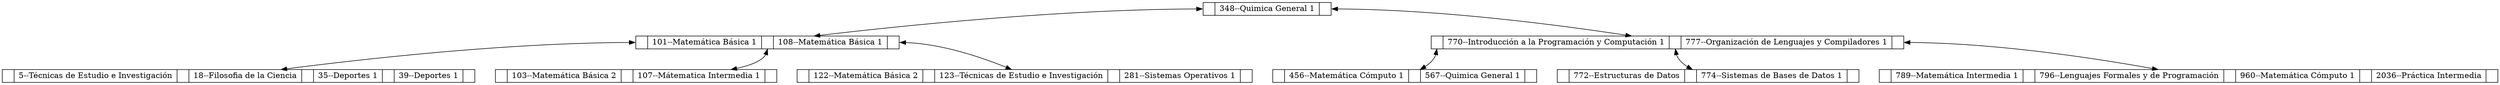digraph G {
	node [height=.1 shape=record]
	edge [dir=both]
	nodesep=0.5
	compound=true
	node0 [label="<f0> |348--Quimica General 1|<f1>"]
	node1 [label="<f0> |101--Matemática Básica 1|<f1> |108--Matemática Básica 1|<f2>"]
	node2 [label="<f0> |5--Técnicas de Estudio e Investigación|<f1> |18--Filosofia de la Ciencia|<f2> |35--Deportes 1|<f3> |39--Deportes 1|<f4>"]
	node1:f0 -> node2
	node3 [label="<f0> |103--Matemática Básica 2|<f1> |107--Mátematica Intermedia 1|<f2>"]
	node1:f1 -> node3
	node4 [label="<f0> |122--Matemática Básica 2|<f1> |123--Técnicas de Estudio e Investigación|<f2> |281--Sistemas Operativos 1|<f3>"]
	node1:f2 -> node4
	node0:f0 -> node1
	node5 [label="<f0> |770--Introducción a la Programación y Computación 1|<f1> |777--Organización de Lenguajes y Compiladores 1|<f2>"]
	node6 [label="<f0> |456--Matemática Cómputo 1|<f1> |567--Quimica General 1|<f2>"]
	node5:f0 -> node6
	node7 [label="<f0> |772--Estructuras de Datos|<f1> |774--Sistemas de Bases de Datos 1|<f2>"]
	node5:f1 -> node7
	node8 [label="<f0> |789--Matemática Intermedia 1|<f1> |796--Lenguajes Formales y de Programación|<f2> |960--Matemática Cómputo 1|<f3> |2036--Práctica Intermedia|<f4>"]
	node5:f2 -> node8
	node0:f1 -> node5
}
